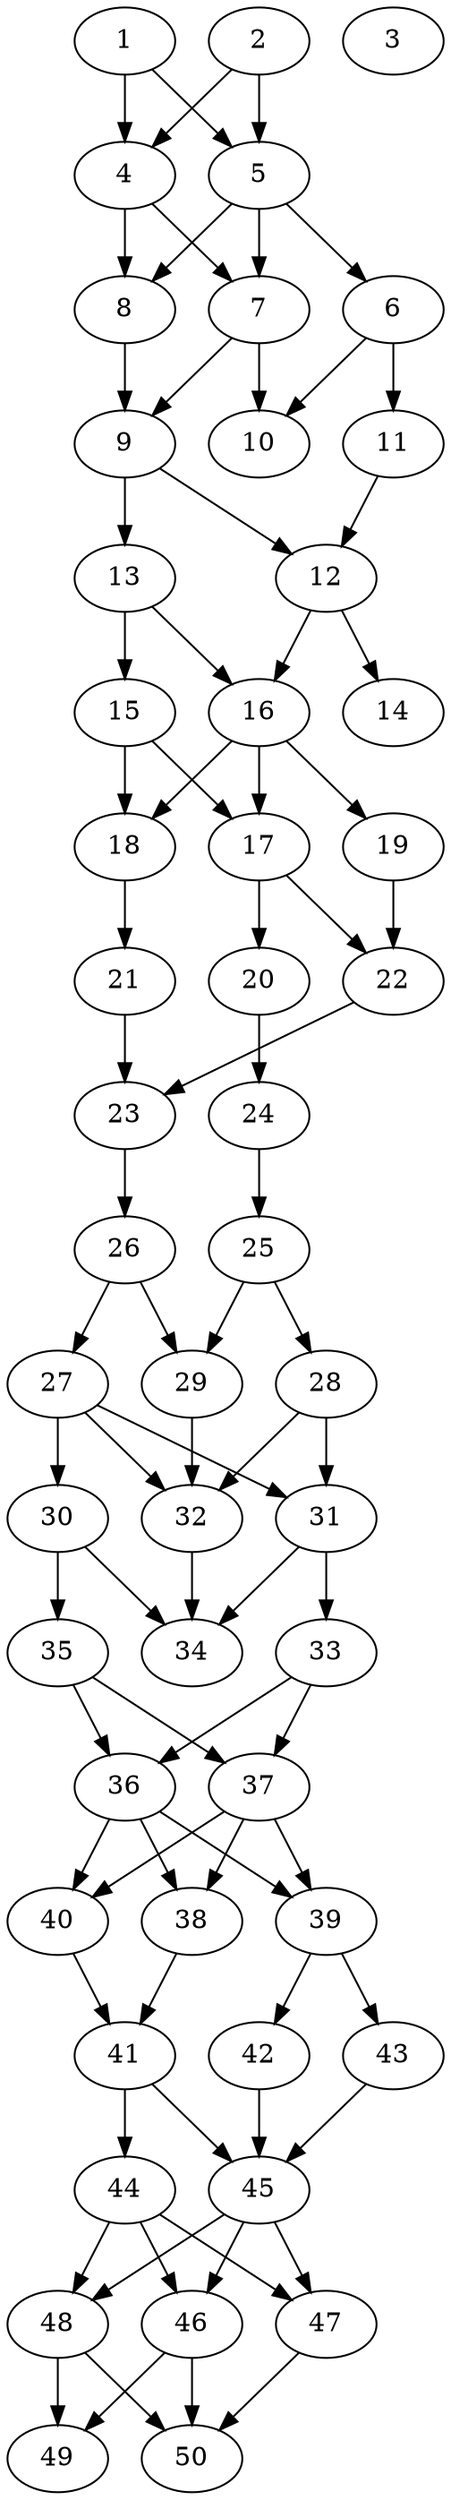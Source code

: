 // DAG automatically generated by daggen at Thu Oct  3 14:07:57 2019
// ./daggen --dot -n 50 --ccr 0.4 --fat 0.3 --regular 0.9 --density 0.7 --mindata 5242880 --maxdata 52428800 
digraph G {
  1 [size="116774400", alpha="0.18", expect_size="46709760"] 
  1 -> 4 [size ="46709760"]
  1 -> 5 [size ="46709760"]
  2 [size="24345600", alpha="0.19", expect_size="9738240"] 
  2 -> 4 [size ="9738240"]
  2 -> 5 [size ="9738240"]
  3 [size="107760640", alpha="0.00", expect_size="43104256"] 
  4 [size="47078400", alpha="0.04", expect_size="18831360"] 
  4 -> 7 [size ="18831360"]
  4 -> 8 [size ="18831360"]
  5 [size="128230400", alpha="0.17", expect_size="51292160"] 
  5 -> 6 [size ="51292160"]
  5 -> 7 [size ="51292160"]
  5 -> 8 [size ="51292160"]
  6 [size="100487680", alpha="0.12", expect_size="40195072"] 
  6 -> 10 [size ="40195072"]
  6 -> 11 [size ="40195072"]
  7 [size="43491840", alpha="0.13", expect_size="17396736"] 
  7 -> 9 [size ="17396736"]
  7 -> 10 [size ="17396736"]
  8 [size="82608640", alpha="0.03", expect_size="33043456"] 
  8 -> 9 [size ="33043456"]
  9 [size="65167360", alpha="0.02", expect_size="26066944"] 
  9 -> 12 [size ="26066944"]
  9 -> 13 [size ="26066944"]
  10 [size="25978880", alpha="0.14", expect_size="10391552"] 
  11 [size="68183040", alpha="0.06", expect_size="27273216"] 
  11 -> 12 [size ="27273216"]
  12 [size="56217600", alpha="0.03", expect_size="22487040"] 
  12 -> 14 [size ="22487040"]
  12 -> 16 [size ="22487040"]
  13 [size="48570880", alpha="0.09", expect_size="19428352"] 
  13 -> 15 [size ="19428352"]
  13 -> 16 [size ="19428352"]
  14 [size="49876480", alpha="0.03", expect_size="19950592"] 
  15 [size="71866880", alpha="0.16", expect_size="28746752"] 
  15 -> 17 [size ="28746752"]
  15 -> 18 [size ="28746752"]
  16 [size="56821760", alpha="0.11", expect_size="22728704"] 
  16 -> 17 [size ="22728704"]
  16 -> 18 [size ="22728704"]
  16 -> 19 [size ="22728704"]
  17 [size="129802240", alpha="0.03", expect_size="51920896"] 
  17 -> 20 [size ="51920896"]
  17 -> 22 [size ="51920896"]
  18 [size="87244800", alpha="0.13", expect_size="34897920"] 
  18 -> 21 [size ="34897920"]
  19 [size="104821760", alpha="0.09", expect_size="41928704"] 
  19 -> 22 [size ="41928704"]
  20 [size="117045760", alpha="0.13", expect_size="46818304"] 
  20 -> 24 [size ="46818304"]
  21 [size="81185280", alpha="0.15", expect_size="32474112"] 
  21 -> 23 [size ="32474112"]
  22 [size="116111360", alpha="0.19", expect_size="46444544"] 
  22 -> 23 [size ="46444544"]
  23 [size="14635520", alpha="0.18", expect_size="5854208"] 
  23 -> 26 [size ="5854208"]
  24 [size="66795520", alpha="0.04", expect_size="26718208"] 
  24 -> 25 [size ="26718208"]
  25 [size="82250240", alpha="0.08", expect_size="32900096"] 
  25 -> 28 [size ="32900096"]
  25 -> 29 [size ="32900096"]
  26 [size="61606400", alpha="0.08", expect_size="24642560"] 
  26 -> 27 [size ="24642560"]
  26 -> 29 [size ="24642560"]
  27 [size="126653440", alpha="0.13", expect_size="50661376"] 
  27 -> 30 [size ="50661376"]
  27 -> 31 [size ="50661376"]
  27 -> 32 [size ="50661376"]
  28 [size="28974080", alpha="0.10", expect_size="11589632"] 
  28 -> 31 [size ="11589632"]
  28 -> 32 [size ="11589632"]
  29 [size="103964160", alpha="0.15", expect_size="41585664"] 
  29 -> 32 [size ="41585664"]
  30 [size="40893440", alpha="0.03", expect_size="16357376"] 
  30 -> 34 [size ="16357376"]
  30 -> 35 [size ="16357376"]
  31 [size="119813120", alpha="0.20", expect_size="47925248"] 
  31 -> 33 [size ="47925248"]
  31 -> 34 [size ="47925248"]
  32 [size="90493440", alpha="0.04", expect_size="36197376"] 
  32 -> 34 [size ="36197376"]
  33 [size="82142720", alpha="0.14", expect_size="32857088"] 
  33 -> 36 [size ="32857088"]
  33 -> 37 [size ="32857088"]
  34 [size="71449600", alpha="0.11", expect_size="28579840"] 
  35 [size="92387840", alpha="0.17", expect_size="36955136"] 
  35 -> 36 [size ="36955136"]
  35 -> 37 [size ="36955136"]
  36 [size="24153600", alpha="0.11", expect_size="9661440"] 
  36 -> 38 [size ="9661440"]
  36 -> 39 [size ="9661440"]
  36 -> 40 [size ="9661440"]
  37 [size="72092160", alpha="0.05", expect_size="28836864"] 
  37 -> 38 [size ="28836864"]
  37 -> 39 [size ="28836864"]
  37 -> 40 [size ="28836864"]
  38 [size="30661120", alpha="0.11", expect_size="12264448"] 
  38 -> 41 [size ="12264448"]
  39 [size="87326720", alpha="0.13", expect_size="34930688"] 
  39 -> 42 [size ="34930688"]
  39 -> 43 [size ="34930688"]
  40 [size="58222080", alpha="0.12", expect_size="23288832"] 
  40 -> 41 [size ="23288832"]
  41 [size="74183680", alpha="0.03", expect_size="29673472"] 
  41 -> 44 [size ="29673472"]
  41 -> 45 [size ="29673472"]
  42 [size="72320000", alpha="0.12", expect_size="28928000"] 
  42 -> 45 [size ="28928000"]
  43 [size="95746560", alpha="0.01", expect_size="38298624"] 
  43 -> 45 [size ="38298624"]
  44 [size="61962240", alpha="0.18", expect_size="24784896"] 
  44 -> 46 [size ="24784896"]
  44 -> 47 [size ="24784896"]
  44 -> 48 [size ="24784896"]
  45 [size="125701120", alpha="0.08", expect_size="50280448"] 
  45 -> 46 [size ="50280448"]
  45 -> 47 [size ="50280448"]
  45 -> 48 [size ="50280448"]
  46 [size="109793280", alpha="0.06", expect_size="43917312"] 
  46 -> 49 [size ="43917312"]
  46 -> 50 [size ="43917312"]
  47 [size="57955840", alpha="0.03", expect_size="23182336"] 
  47 -> 50 [size ="23182336"]
  48 [size="86883840", alpha="0.02", expect_size="34753536"] 
  48 -> 49 [size ="34753536"]
  48 -> 50 [size ="34753536"]
  49 [size="34785280", alpha="0.17", expect_size="13914112"] 
  50 [size="111339520", alpha="0.17", expect_size="44535808"] 
}
